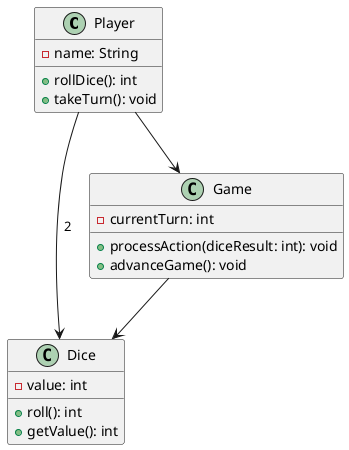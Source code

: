@startuml
class Player {
    - name: String
    + rollDice(): int
    + takeTurn(): void
}

class Dice {
    - value: int
    + roll(): int
    + getValue(): int
}

class Game {
    - currentTurn: int
    + processAction(diceResult: int): void
    + advanceGame(): void
}

Player --> Game
Player --> Dice : "2"
Game --> Dice
@enduml